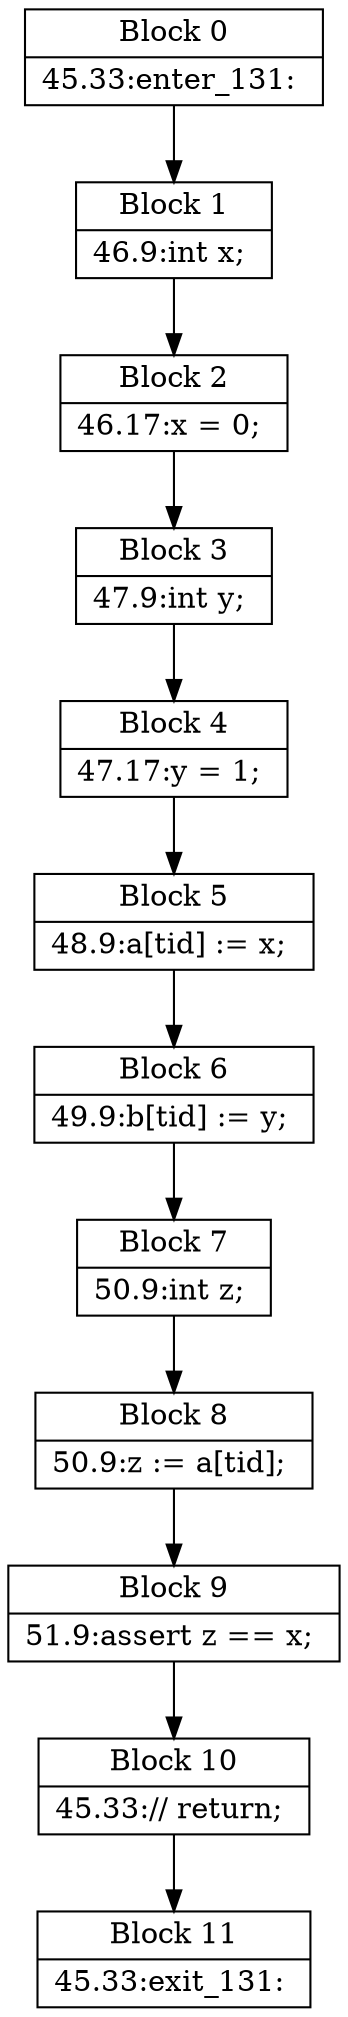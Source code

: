 digraph G {
   node [shape=record];
B0[label="{Block 0|45.33:enter_131: \n}"];
B1[label="{Block 1|46.9:int x; \n}"];
B2[label="{Block 2|46.17:x = 0; \n}"];
B3[label="{Block 3|47.9:int y; \n}"];
B4[label="{Block 4|47.17:y = 1; \n}"];
B5[label="{Block 5|48.9:a\[tid\] := x; \n}"];
B6[label="{Block 6|49.9:b\[tid\] := y; \n}"];
B7[label="{Block 7|50.9:int z; \n}"];
B8[label="{Block 8|50.9:z := a\[tid\]; \n}"];
B9[label="{Block 9|51.9:assert z == x; \n}"];
B10[label="{Block 10|45.33:// return; \n}"];
B11[label="{Block 11|45.33:exit_131: \n}"];
B0 -> B1;
B1 -> B2;
B2 -> B3;
B3 -> B4;
B4 -> B5;
B5 -> B6;
B6 -> B7;
B7 -> B8;
B8 -> B9;
B9 -> B10;
B10 -> B11;
}
